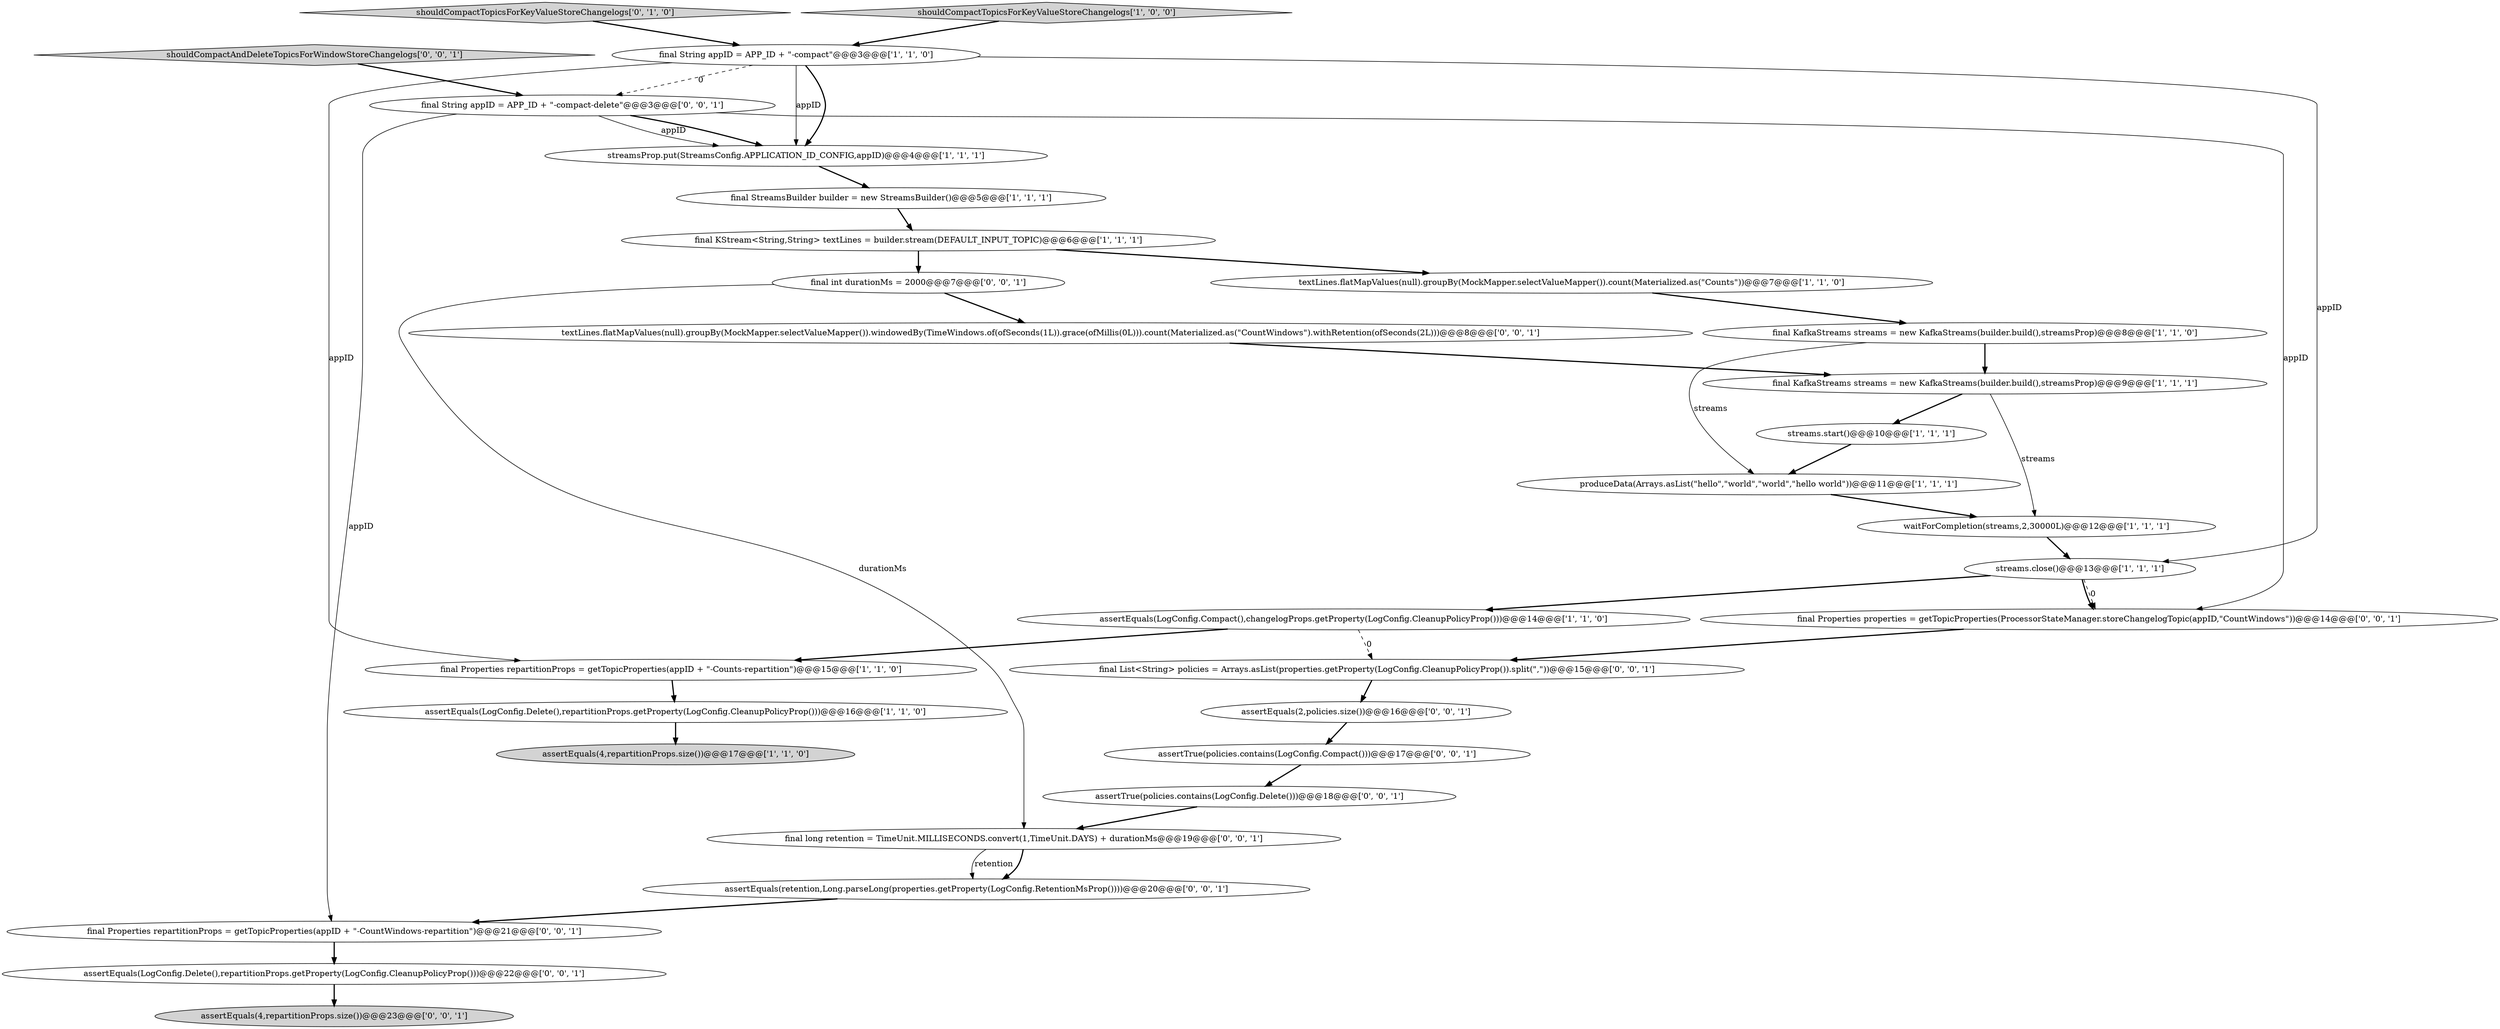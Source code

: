 digraph {
29 [style = filled, label = "final List<String> policies = Arrays.asList(properties.getProperty(LogConfig.CleanupPolicyProp()).split(\",\"))@@@15@@@['0', '0', '1']", fillcolor = white, shape = ellipse image = "AAA0AAABBB3BBB"];
14 [style = filled, label = "waitForCompletion(streams,2,30000L)@@@12@@@['1', '1', '1']", fillcolor = white, shape = ellipse image = "AAA0AAABBB1BBB"];
30 [style = filled, label = "assertTrue(policies.contains(LogConfig.Delete()))@@@18@@@['0', '0', '1']", fillcolor = white, shape = ellipse image = "AAA0AAABBB3BBB"];
19 [style = filled, label = "assertEquals(retention,Long.parseLong(properties.getProperty(LogConfig.RetentionMsProp())))@@@20@@@['0', '0', '1']", fillcolor = white, shape = ellipse image = "AAA0AAABBB3BBB"];
16 [style = filled, label = "shouldCompactTopicsForKeyValueStoreChangelogs['0', '1', '0']", fillcolor = lightgray, shape = diamond image = "AAA0AAABBB2BBB"];
13 [style = filled, label = "assertEquals(4,repartitionProps.size())@@@17@@@['1', '1', '0']", fillcolor = lightgray, shape = ellipse image = "AAA0AAABBB1BBB"];
4 [style = filled, label = "final KafkaStreams streams = new KafkaStreams(builder.build(),streamsProp)@@@8@@@['1', '1', '0']", fillcolor = white, shape = ellipse image = "AAA0AAABBB1BBB"];
28 [style = filled, label = "final Properties repartitionProps = getTopicProperties(appID + \"-CountWindows-repartition\")@@@21@@@['0', '0', '1']", fillcolor = white, shape = ellipse image = "AAA0AAABBB3BBB"];
0 [style = filled, label = "final StreamsBuilder builder = new StreamsBuilder()@@@5@@@['1', '1', '1']", fillcolor = white, shape = ellipse image = "AAA0AAABBB1BBB"];
10 [style = filled, label = "final KStream<String,String> textLines = builder.stream(DEFAULT_INPUT_TOPIC)@@@6@@@['1', '1', '1']", fillcolor = white, shape = ellipse image = "AAA0AAABBB1BBB"];
6 [style = filled, label = "streams.close()@@@13@@@['1', '1', '1']", fillcolor = white, shape = ellipse image = "AAA0AAABBB1BBB"];
18 [style = filled, label = "assertEquals(4,repartitionProps.size())@@@23@@@['0', '0', '1']", fillcolor = lightgray, shape = ellipse image = "AAA0AAABBB3BBB"];
15 [style = filled, label = "assertEquals(LogConfig.Delete(),repartitionProps.getProperty(LogConfig.CleanupPolicyProp()))@@@16@@@['1', '1', '0']", fillcolor = white, shape = ellipse image = "AAA0AAABBB1BBB"];
9 [style = filled, label = "final KafkaStreams streams = new KafkaStreams(builder.build(),streamsProp)@@@9@@@['1', '1', '1']", fillcolor = white, shape = ellipse image = "AAA0AAABBB1BBB"];
7 [style = filled, label = "shouldCompactTopicsForKeyValueStoreChangelogs['1', '0', '0']", fillcolor = lightgray, shape = diamond image = "AAA0AAABBB1BBB"];
26 [style = filled, label = "final Properties properties = getTopicProperties(ProcessorStateManager.storeChangelogTopic(appID,\"CountWindows\"))@@@14@@@['0', '0', '1']", fillcolor = white, shape = ellipse image = "AAA0AAABBB3BBB"];
2 [style = filled, label = "textLines.flatMapValues(null).groupBy(MockMapper.selectValueMapper()).count(Materialized.as(\"Counts\"))@@@7@@@['1', '1', '0']", fillcolor = white, shape = ellipse image = "AAA0AAABBB1BBB"];
24 [style = filled, label = "final String appID = APP_ID + \"-compact-delete\"@@@3@@@['0', '0', '1']", fillcolor = white, shape = ellipse image = "AAA0AAABBB3BBB"];
27 [style = filled, label = "assertEquals(LogConfig.Delete(),repartitionProps.getProperty(LogConfig.CleanupPolicyProp()))@@@22@@@['0', '0', '1']", fillcolor = white, shape = ellipse image = "AAA0AAABBB3BBB"];
22 [style = filled, label = "final long retention = TimeUnit.MILLISECONDS.convert(1,TimeUnit.DAYS) + durationMs@@@19@@@['0', '0', '1']", fillcolor = white, shape = ellipse image = "AAA0AAABBB3BBB"];
3 [style = filled, label = "produceData(Arrays.asList(\"hello\",\"world\",\"world\",\"hello world\"))@@@11@@@['1', '1', '1']", fillcolor = white, shape = ellipse image = "AAA0AAABBB1BBB"];
11 [style = filled, label = "final Properties repartitionProps = getTopicProperties(appID + \"-Counts-repartition\")@@@15@@@['1', '1', '0']", fillcolor = white, shape = ellipse image = "AAA0AAABBB1BBB"];
21 [style = filled, label = "textLines.flatMapValues(null).groupBy(MockMapper.selectValueMapper()).windowedBy(TimeWindows.of(ofSeconds(1L)).grace(ofMillis(0L))).count(Materialized.as(\"CountWindows\").withRetention(ofSeconds(2L)))@@@8@@@['0', '0', '1']", fillcolor = white, shape = ellipse image = "AAA0AAABBB3BBB"];
17 [style = filled, label = "assertEquals(2,policies.size())@@@16@@@['0', '0', '1']", fillcolor = white, shape = ellipse image = "AAA0AAABBB3BBB"];
1 [style = filled, label = "streamsProp.put(StreamsConfig.APPLICATION_ID_CONFIG,appID)@@@4@@@['1', '1', '1']", fillcolor = white, shape = ellipse image = "AAA0AAABBB1BBB"];
23 [style = filled, label = "assertTrue(policies.contains(LogConfig.Compact()))@@@17@@@['0', '0', '1']", fillcolor = white, shape = ellipse image = "AAA0AAABBB3BBB"];
8 [style = filled, label = "final String appID = APP_ID + \"-compact\"@@@3@@@['1', '1', '0']", fillcolor = white, shape = ellipse image = "AAA0AAABBB1BBB"];
5 [style = filled, label = "streams.start()@@@10@@@['1', '1', '1']", fillcolor = white, shape = ellipse image = "AAA0AAABBB1BBB"];
12 [style = filled, label = "assertEquals(LogConfig.Compact(),changelogProps.getProperty(LogConfig.CleanupPolicyProp()))@@@14@@@['1', '1', '0']", fillcolor = white, shape = ellipse image = "AAA0AAABBB1BBB"];
25 [style = filled, label = "final int durationMs = 2000@@@7@@@['0', '0', '1']", fillcolor = white, shape = ellipse image = "AAA0AAABBB3BBB"];
20 [style = filled, label = "shouldCompactAndDeleteTopicsForWindowStoreChangelogs['0', '0', '1']", fillcolor = lightgray, shape = diamond image = "AAA0AAABBB3BBB"];
5->3 [style = bold, label=""];
4->9 [style = bold, label=""];
27->18 [style = bold, label=""];
24->1 [style = solid, label="appID"];
15->13 [style = bold, label=""];
29->17 [style = bold, label=""];
24->28 [style = solid, label="appID"];
6->26 [style = bold, label=""];
30->22 [style = bold, label=""];
23->30 [style = bold, label=""];
16->8 [style = bold, label=""];
22->19 [style = bold, label=""];
26->29 [style = bold, label=""];
3->14 [style = bold, label=""];
12->11 [style = bold, label=""];
4->3 [style = solid, label="streams"];
22->19 [style = solid, label="retention"];
25->22 [style = solid, label="durationMs"];
1->0 [style = bold, label=""];
8->24 [style = dashed, label="0"];
7->8 [style = bold, label=""];
8->1 [style = solid, label="appID"];
2->4 [style = bold, label=""];
17->23 [style = bold, label=""];
11->15 [style = bold, label=""];
8->1 [style = bold, label=""];
9->14 [style = solid, label="streams"];
8->11 [style = solid, label="appID"];
0->10 [style = bold, label=""];
21->9 [style = bold, label=""];
10->25 [style = bold, label=""];
6->26 [style = dashed, label="0"];
12->29 [style = dashed, label="0"];
9->5 [style = bold, label=""];
10->2 [style = bold, label=""];
19->28 [style = bold, label=""];
24->1 [style = bold, label=""];
28->27 [style = bold, label=""];
20->24 [style = bold, label=""];
14->6 [style = bold, label=""];
25->21 [style = bold, label=""];
24->26 [style = solid, label="appID"];
8->6 [style = solid, label="appID"];
6->12 [style = bold, label=""];
}
